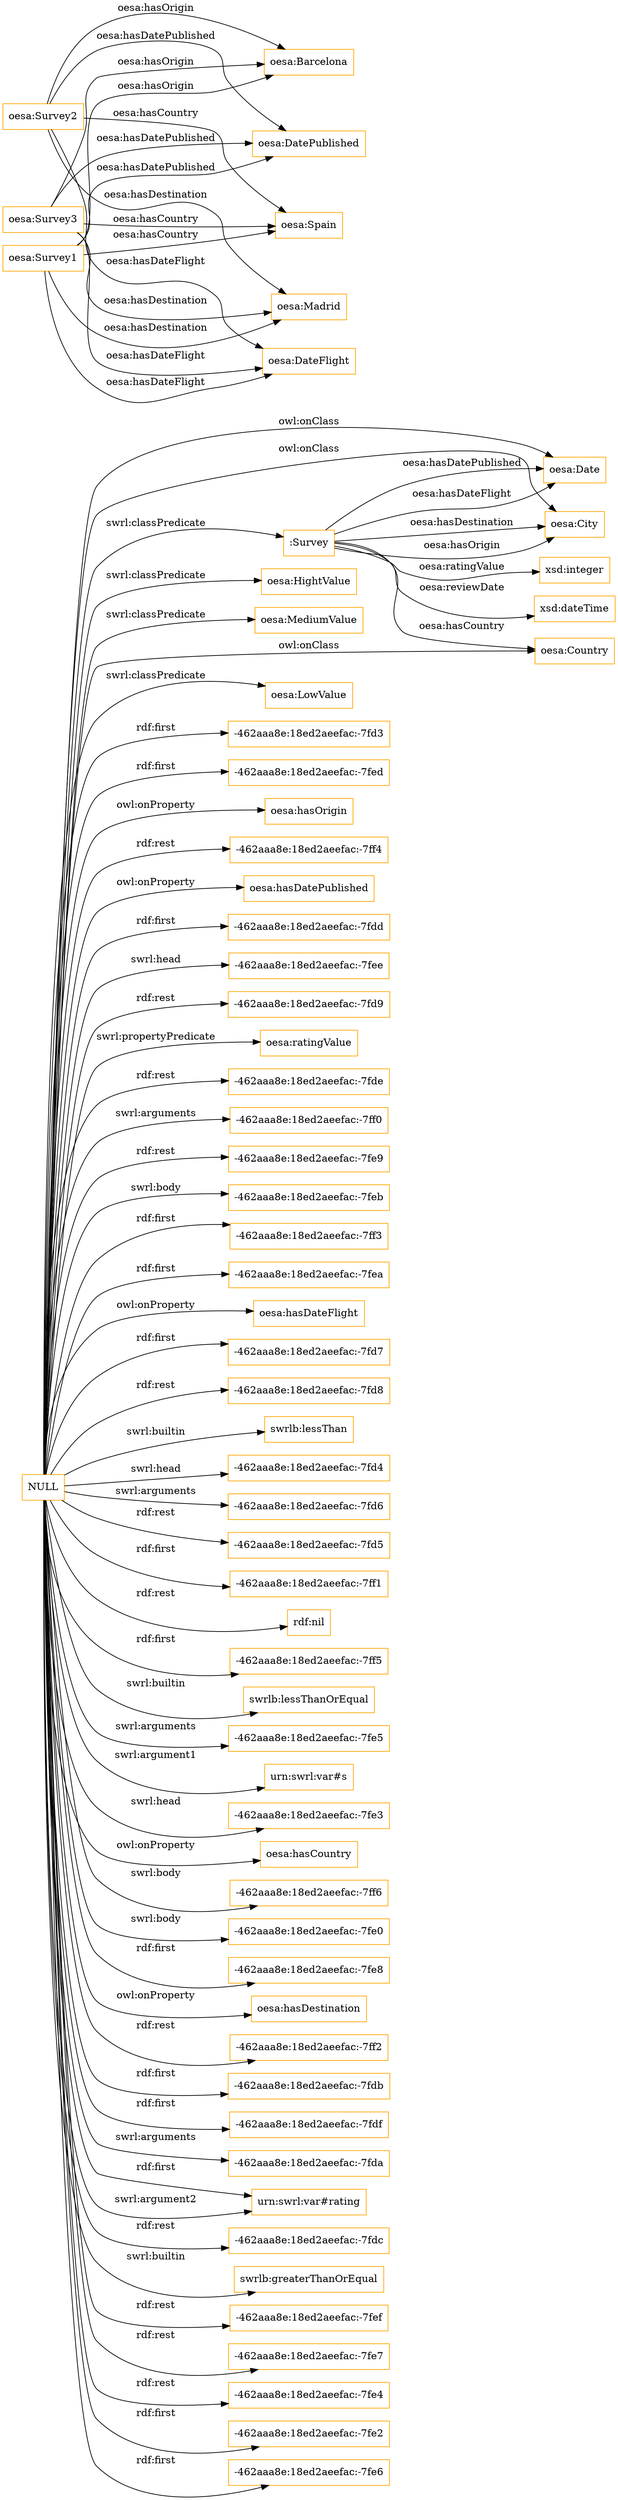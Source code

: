 digraph ar2dtool_diagram { 
rankdir=LR;
size="1501"
node [shape = rectangle, color="orange"]; "oesa:City" ":Survey" "oesa:HightValue" "oesa:Country" "oesa:MediumValue" "oesa:Date" "oesa:LowValue" ; /*classes style*/
	"oesa:Survey2" -> "oesa:Barcelona" [ label = "oesa:hasOrigin" ];
	"oesa:Survey2" -> "oesa:Madrid" [ label = "oesa:hasDestination" ];
	"oesa:Survey2" -> "oesa:DatePublished" [ label = "oesa:hasDatePublished" ];
	"oesa:Survey2" -> "oesa:DateFlight" [ label = "oesa:hasDateFlight" ];
	"oesa:Survey2" -> "oesa:Spain" [ label = "oesa:hasCountry" ];
	"oesa:Survey3" -> "oesa:Barcelona" [ label = "oesa:hasOrigin" ];
	"oesa:Survey3" -> "oesa:Madrid" [ label = "oesa:hasDestination" ];
	"oesa:Survey3" -> "oesa:DatePublished" [ label = "oesa:hasDatePublished" ];
	"oesa:Survey3" -> "oesa:DateFlight" [ label = "oesa:hasDateFlight" ];
	"oesa:Survey3" -> "oesa:Spain" [ label = "oesa:hasCountry" ];
	"NULL" -> "-462aaa8e:18ed2aeefac:-7fd3" [ label = "rdf:first" ];
	"NULL" -> "-462aaa8e:18ed2aeefac:-7fed" [ label = "rdf:first" ];
	"NULL" -> "oesa:hasOrigin" [ label = "owl:onProperty" ];
	"NULL" -> "-462aaa8e:18ed2aeefac:-7ff4" [ label = "rdf:rest" ];
	"NULL" -> "oesa:hasDatePublished" [ label = "owl:onProperty" ];
	"NULL" -> "-462aaa8e:18ed2aeefac:-7fdd" [ label = "rdf:first" ];
	"NULL" -> "-462aaa8e:18ed2aeefac:-7fee" [ label = "swrl:head" ];
	"NULL" -> "-462aaa8e:18ed2aeefac:-7fd9" [ label = "rdf:rest" ];
	"NULL" -> "oesa:ratingValue" [ label = "swrl:propertyPredicate" ];
	"NULL" -> "-462aaa8e:18ed2aeefac:-7fde" [ label = "rdf:rest" ];
	"NULL" -> "-462aaa8e:18ed2aeefac:-7ff0" [ label = "swrl:arguments" ];
	"NULL" -> "-462aaa8e:18ed2aeefac:-7fe9" [ label = "rdf:rest" ];
	"NULL" -> "-462aaa8e:18ed2aeefac:-7feb" [ label = "swrl:body" ];
	"NULL" -> "-462aaa8e:18ed2aeefac:-7ff3" [ label = "rdf:first" ];
	"NULL" -> "oesa:HightValue" [ label = "swrl:classPredicate" ];
	"NULL" -> "-462aaa8e:18ed2aeefac:-7fea" [ label = "rdf:first" ];
	"NULL" -> "oesa:Country" [ label = "owl:onClass" ];
	"NULL" -> "oesa:City" [ label = "owl:onClass" ];
	"NULL" -> "oesa:hasDateFlight" [ label = "owl:onProperty" ];
	"NULL" -> "-462aaa8e:18ed2aeefac:-7fd7" [ label = "rdf:first" ];
	"NULL" -> "oesa:Date" [ label = "owl:onClass" ];
	"NULL" -> "-462aaa8e:18ed2aeefac:-7fd8" [ label = "rdf:rest" ];
	"NULL" -> "swrlb:lessThan" [ label = "swrl:builtin" ];
	"NULL" -> "-462aaa8e:18ed2aeefac:-7fd4" [ label = "swrl:head" ];
	"NULL" -> "-462aaa8e:18ed2aeefac:-7fd6" [ label = "swrl:arguments" ];
	"NULL" -> "-462aaa8e:18ed2aeefac:-7fd5" [ label = "rdf:rest" ];
	"NULL" -> "-462aaa8e:18ed2aeefac:-7ff1" [ label = "rdf:first" ];
	"NULL" -> "rdf:nil" [ label = "rdf:rest" ];
	"NULL" -> "-462aaa8e:18ed2aeefac:-7ff5" [ label = "rdf:first" ];
	"NULL" -> "swrlb:lessThanOrEqual" [ label = "swrl:builtin" ];
	"NULL" -> "-462aaa8e:18ed2aeefac:-7fe5" [ label = "swrl:arguments" ];
	"NULL" -> "urn:swrl:var#s" [ label = "swrl:argument1" ];
	"NULL" -> "-462aaa8e:18ed2aeefac:-7fe3" [ label = "swrl:head" ];
	"NULL" -> "oesa:hasCountry" [ label = "owl:onProperty" ];
	"NULL" -> "-462aaa8e:18ed2aeefac:-7ff6" [ label = "swrl:body" ];
	"NULL" -> "-462aaa8e:18ed2aeefac:-7fe0" [ label = "swrl:body" ];
	"NULL" -> "-462aaa8e:18ed2aeefac:-7fe8" [ label = "rdf:first" ];
	"NULL" -> "oesa:hasDestination" [ label = "owl:onProperty" ];
	"NULL" -> "-462aaa8e:18ed2aeefac:-7ff2" [ label = "rdf:rest" ];
	"NULL" -> "-462aaa8e:18ed2aeefac:-7fdb" [ label = "rdf:first" ];
	"NULL" -> "-462aaa8e:18ed2aeefac:-7fdf" [ label = "rdf:first" ];
	"NULL" -> "-462aaa8e:18ed2aeefac:-7fda" [ label = "swrl:arguments" ];
	"NULL" -> "oesa:LowValue" [ label = "swrl:classPredicate" ];
	"NULL" -> ":Survey" [ label = "swrl:classPredicate" ];
	"NULL" -> "urn:swrl:var#rating" [ label = "rdf:first" ];
	"NULL" -> "-462aaa8e:18ed2aeefac:-7fdc" [ label = "rdf:rest" ];
	"NULL" -> "swrlb:greaterThanOrEqual" [ label = "swrl:builtin" ];
	"NULL" -> "-462aaa8e:18ed2aeefac:-7fef" [ label = "rdf:rest" ];
	"NULL" -> "urn:swrl:var#rating" [ label = "swrl:argument2" ];
	"NULL" -> "-462aaa8e:18ed2aeefac:-7fe7" [ label = "rdf:rest" ];
	"NULL" -> "-462aaa8e:18ed2aeefac:-7fe4" [ label = "rdf:rest" ];
	"NULL" -> "-462aaa8e:18ed2aeefac:-7fe2" [ label = "rdf:first" ];
	"NULL" -> "-462aaa8e:18ed2aeefac:-7fe6" [ label = "rdf:first" ];
	"NULL" -> "oesa:MediumValue" [ label = "swrl:classPredicate" ];
	"oesa:Survey1" -> "oesa:Barcelona" [ label = "oesa:hasOrigin" ];
	"oesa:Survey1" -> "oesa:Madrid" [ label = "oesa:hasDestination" ];
	"oesa:Survey1" -> "oesa:DatePublished" [ label = "oesa:hasDatePublished" ];
	"oesa:Survey1" -> "oesa:DateFlight" [ label = "oesa:hasDateFlight" ];
	"oesa:Survey1" -> "oesa:Spain" [ label = "oesa:hasCountry" ];
	":Survey" -> "oesa:City" [ label = "oesa:hasOrigin" ];
	":Survey" -> "oesa:Date" [ label = "oesa:hasDatePublished" ];
	":Survey" -> "oesa:City" [ label = "oesa:hasDestination" ];
	":Survey" -> "xsd:integer" [ label = "oesa:ratingValue" ];
	":Survey" -> "oesa:Date" [ label = "oesa:hasDateFlight" ];
	":Survey" -> "xsd:dateTime" [ label = "oesa:reviewDate" ];
	":Survey" -> "oesa:Country" [ label = "oesa:hasCountry" ];

}
